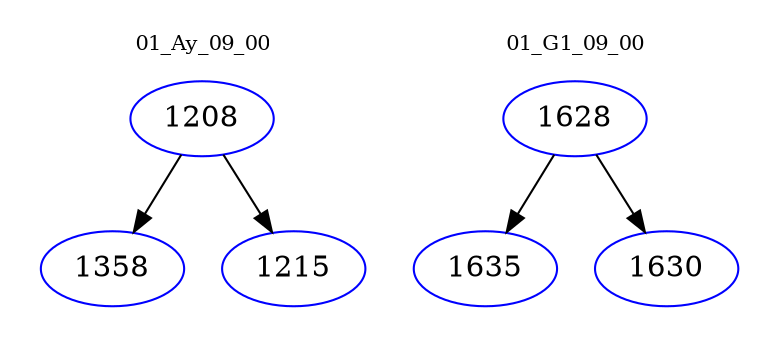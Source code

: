 digraph{
subgraph cluster_0 {
color = white
label = "01_Ay_09_00";
fontsize=10;
T0_1208 [label="1208", color="blue"]
T0_1208 -> T0_1358 [color="black"]
T0_1358 [label="1358", color="blue"]
T0_1208 -> T0_1215 [color="black"]
T0_1215 [label="1215", color="blue"]
}
subgraph cluster_1 {
color = white
label = "01_G1_09_00";
fontsize=10;
T1_1628 [label="1628", color="blue"]
T1_1628 -> T1_1635 [color="black"]
T1_1635 [label="1635", color="blue"]
T1_1628 -> T1_1630 [color="black"]
T1_1630 [label="1630", color="blue"]
}
}
